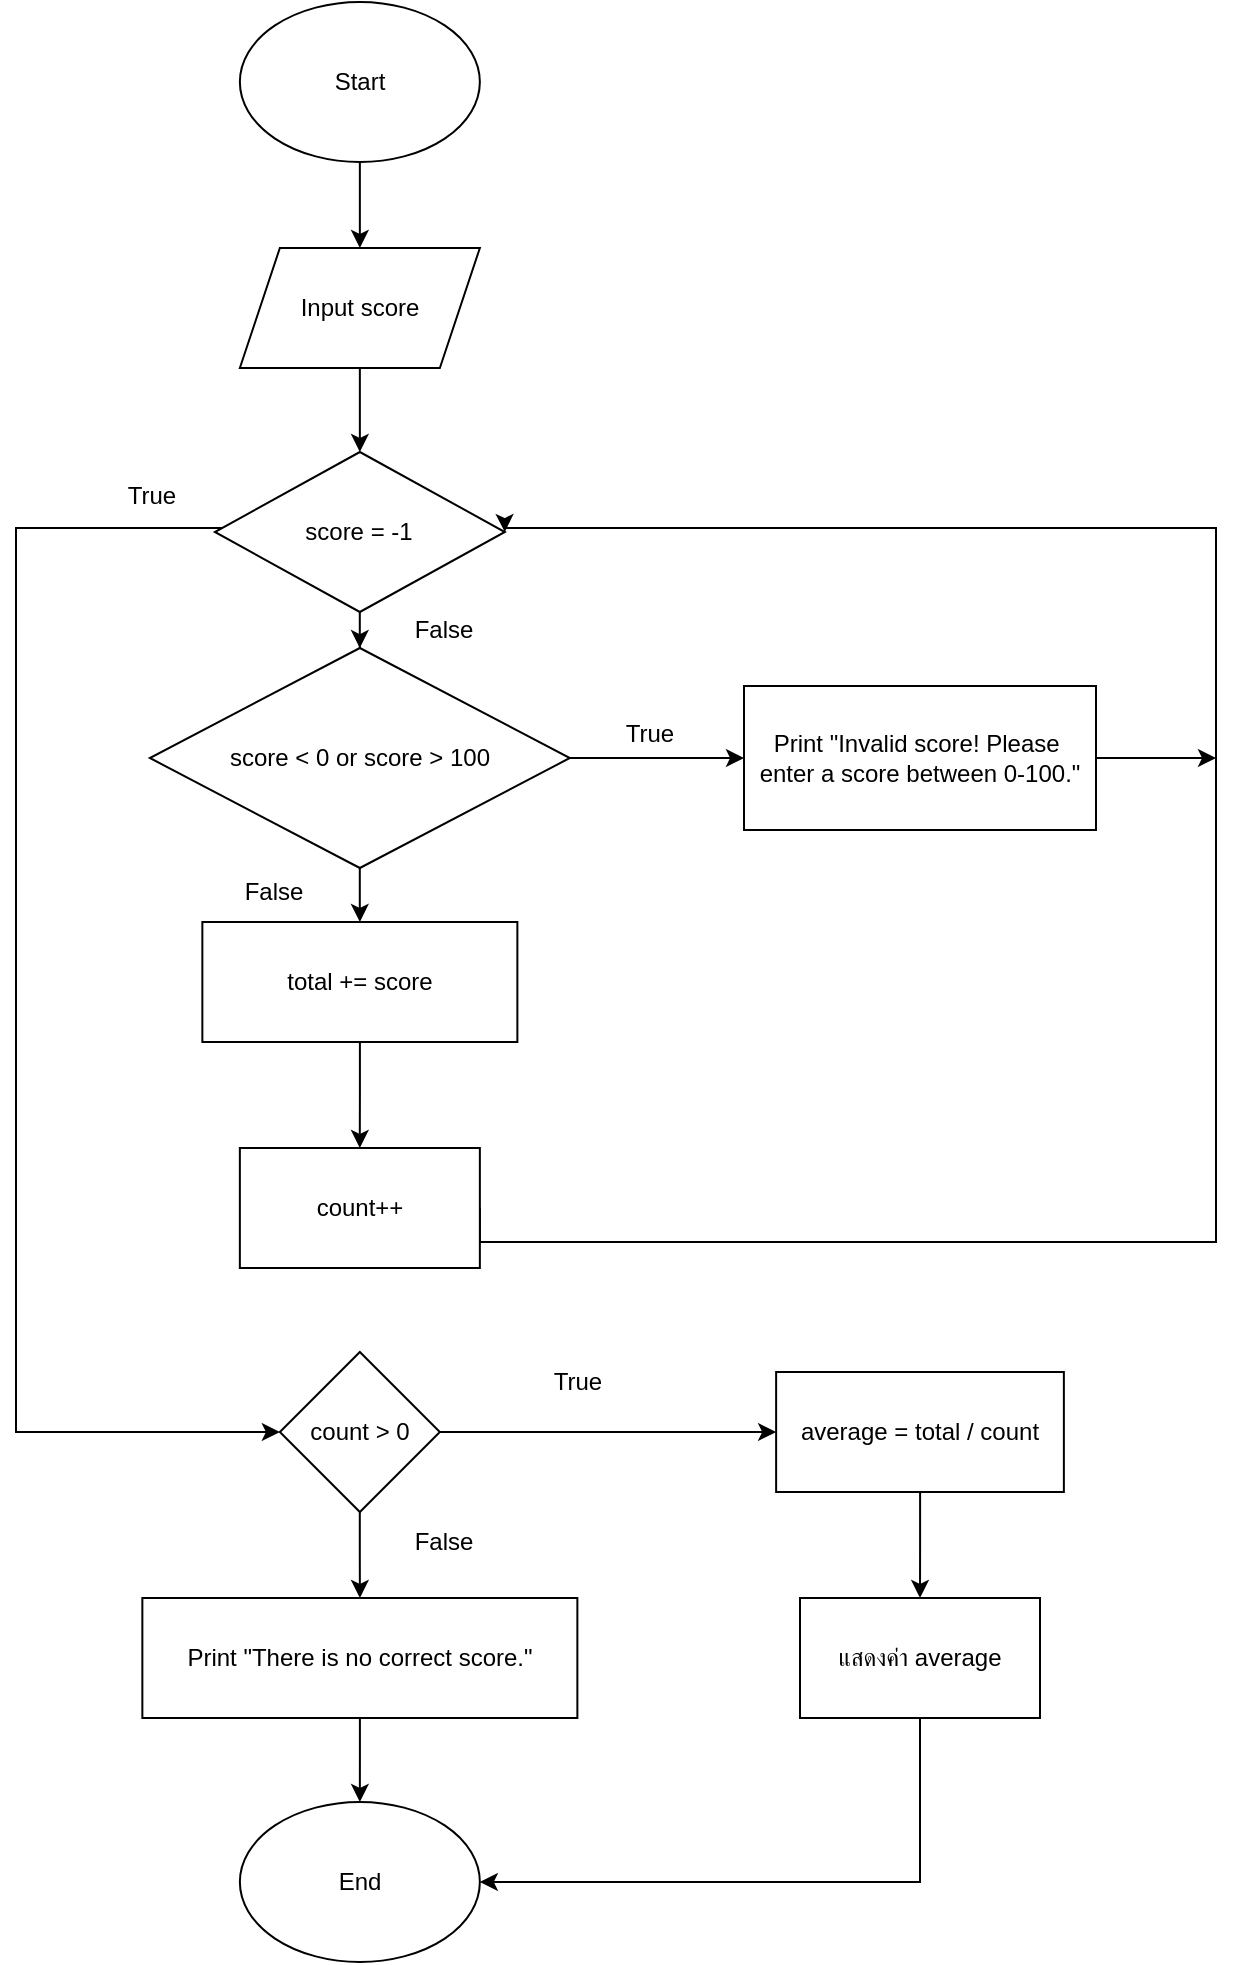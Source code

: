 <mxfile version="26.0.7">
  <diagram id="C5RBs43oDa-KdzZeNtuy" name="Page-1">
    <mxGraphModel dx="1842" dy="739" grid="1" gridSize="10" guides="1" tooltips="1" connect="1" arrows="1" fold="1" page="1" pageScale="1" pageWidth="827" pageHeight="1169" math="0" shadow="0">
      <root>
        <mxCell id="WIyWlLk6GJQsqaUBKTNV-0" />
        <mxCell id="WIyWlLk6GJQsqaUBKTNV-1" parent="WIyWlLk6GJQsqaUBKTNV-0" />
        <mxCell id="ZlSIsBOOe67qpXMuT2qI-0" value="" style="edgeStyle=orthogonalEdgeStyle;rounded=0;orthogonalLoop=1;jettySize=auto;html=1;" edge="1" parent="WIyWlLk6GJQsqaUBKTNV-1" source="ZlSIsBOOe67qpXMuT2qI-1" target="ZlSIsBOOe67qpXMuT2qI-3">
          <mxGeometry relative="1" as="geometry" />
        </mxCell>
        <mxCell id="ZlSIsBOOe67qpXMuT2qI-1" value="Start" style="ellipse;whiteSpace=wrap;html=1;" vertex="1" parent="WIyWlLk6GJQsqaUBKTNV-1">
          <mxGeometry x="225.93" y="95" width="120" height="80" as="geometry" />
        </mxCell>
        <mxCell id="ZlSIsBOOe67qpXMuT2qI-2" value="" style="edgeStyle=orthogonalEdgeStyle;rounded=0;orthogonalLoop=1;jettySize=auto;html=1;" edge="1" parent="WIyWlLk6GJQsqaUBKTNV-1" source="ZlSIsBOOe67qpXMuT2qI-3" target="ZlSIsBOOe67qpXMuT2qI-5">
          <mxGeometry relative="1" as="geometry" />
        </mxCell>
        <mxCell id="ZlSIsBOOe67qpXMuT2qI-3" value="Input score" style="shape=parallelogram;perimeter=parallelogramPerimeter;whiteSpace=wrap;html=1;fixedSize=1;" vertex="1" parent="WIyWlLk6GJQsqaUBKTNV-1">
          <mxGeometry x="225.93" y="218" width="120" height="60" as="geometry" />
        </mxCell>
        <mxCell id="ZlSIsBOOe67qpXMuT2qI-4" value="" style="edgeStyle=orthogonalEdgeStyle;rounded=0;orthogonalLoop=1;jettySize=auto;html=1;" edge="1" parent="WIyWlLk6GJQsqaUBKTNV-1" source="ZlSIsBOOe67qpXMuT2qI-5" target="ZlSIsBOOe67qpXMuT2qI-9">
          <mxGeometry relative="1" as="geometry" />
        </mxCell>
        <mxCell id="ZlSIsBOOe67qpXMuT2qI-36" style="edgeStyle=orthogonalEdgeStyle;rounded=0;orthogonalLoop=1;jettySize=auto;html=1;entryX=0;entryY=0.5;entryDx=0;entryDy=0;" edge="1" parent="WIyWlLk6GJQsqaUBKTNV-1" source="ZlSIsBOOe67qpXMuT2qI-5" target="ZlSIsBOOe67qpXMuT2qI-28">
          <mxGeometry relative="1" as="geometry">
            <Array as="points">
              <mxPoint x="114" y="358" />
              <mxPoint x="114" y="810" />
            </Array>
          </mxGeometry>
        </mxCell>
        <mxCell id="ZlSIsBOOe67qpXMuT2qI-5" value="score = -1" style="rhombus;whiteSpace=wrap;html=1;" vertex="1" parent="WIyWlLk6GJQsqaUBKTNV-1">
          <mxGeometry x="213.43" y="320" width="145" height="80" as="geometry" />
        </mxCell>
        <mxCell id="ZlSIsBOOe67qpXMuT2qI-6" value="" style="edgeStyle=orthogonalEdgeStyle;rounded=0;orthogonalLoop=1;jettySize=auto;html=1;" edge="1" parent="WIyWlLk6GJQsqaUBKTNV-1" source="ZlSIsBOOe67qpXMuT2qI-9" target="ZlSIsBOOe67qpXMuT2qI-11">
          <mxGeometry relative="1" as="geometry" />
        </mxCell>
        <mxCell id="ZlSIsBOOe67qpXMuT2qI-7" value="" style="edgeStyle=orthogonalEdgeStyle;rounded=0;orthogonalLoop=1;jettySize=auto;html=1;" edge="1" parent="WIyWlLk6GJQsqaUBKTNV-1" source="ZlSIsBOOe67qpXMuT2qI-9" target="ZlSIsBOOe67qpXMuT2qI-13">
          <mxGeometry relative="1" as="geometry" />
        </mxCell>
        <mxCell id="ZlSIsBOOe67qpXMuT2qI-9" value="score &amp;lt; 0 or score &amp;gt; 100" style="rhombus;whiteSpace=wrap;html=1;" vertex="1" parent="WIyWlLk6GJQsqaUBKTNV-1">
          <mxGeometry x="180.93" y="418" width="210" height="110" as="geometry" />
        </mxCell>
        <mxCell id="ZlSIsBOOe67qpXMuT2qI-45" style="edgeStyle=orthogonalEdgeStyle;rounded=0;orthogonalLoop=1;jettySize=auto;html=1;" edge="1" parent="WIyWlLk6GJQsqaUBKTNV-1" source="ZlSIsBOOe67qpXMuT2qI-11">
          <mxGeometry relative="1" as="geometry">
            <mxPoint x="714" y="473" as="targetPoint" />
          </mxGeometry>
        </mxCell>
        <mxCell id="ZlSIsBOOe67qpXMuT2qI-11" value="Print &quot;Invalid score! Please&amp;nbsp;&lt;div&gt;enter a score between 0-100.&quot;&lt;/div&gt;" style="whiteSpace=wrap;html=1;" vertex="1" parent="WIyWlLk6GJQsqaUBKTNV-1">
          <mxGeometry x="478" y="437" width="176" height="72" as="geometry" />
        </mxCell>
        <mxCell id="ZlSIsBOOe67qpXMuT2qI-12" style="edgeStyle=orthogonalEdgeStyle;rounded=0;orthogonalLoop=1;jettySize=auto;html=1;exitX=1;exitY=0.5;exitDx=0;exitDy=0;entryX=1;entryY=0.5;entryDx=0;entryDy=0;" edge="1" parent="WIyWlLk6GJQsqaUBKTNV-1" source="ZlSIsBOOe67qpXMuT2qI-24" target="ZlSIsBOOe67qpXMuT2qI-5">
          <mxGeometry relative="1" as="geometry">
            <Array as="points">
              <mxPoint x="346" y="715" />
              <mxPoint x="714" y="715" />
              <mxPoint x="714" y="358" />
              <mxPoint x="358" y="358" />
            </Array>
          </mxGeometry>
        </mxCell>
        <mxCell id="ZlSIsBOOe67qpXMuT2qI-25" value="" style="edgeStyle=orthogonalEdgeStyle;rounded=0;orthogonalLoop=1;jettySize=auto;html=1;" edge="1" parent="WIyWlLk6GJQsqaUBKTNV-1" source="ZlSIsBOOe67qpXMuT2qI-13" target="ZlSIsBOOe67qpXMuT2qI-24">
          <mxGeometry relative="1" as="geometry" />
        </mxCell>
        <mxCell id="ZlSIsBOOe67qpXMuT2qI-13" value="total += score" style="whiteSpace=wrap;html=1;" vertex="1" parent="WIyWlLk6GJQsqaUBKTNV-1">
          <mxGeometry x="207.18" y="555" width="157.5" height="60" as="geometry" />
        </mxCell>
        <mxCell id="ZlSIsBOOe67qpXMuT2qI-16" value="True" style="text;html=1;align=center;verticalAlign=middle;whiteSpace=wrap;rounded=0;" vertex="1" parent="WIyWlLk6GJQsqaUBKTNV-1">
          <mxGeometry x="152.18" y="327" width="60" height="30" as="geometry" />
        </mxCell>
        <mxCell id="ZlSIsBOOe67qpXMuT2qI-17" value="False" style="text;html=1;align=center;verticalAlign=middle;whiteSpace=wrap;rounded=0;" vertex="1" parent="WIyWlLk6GJQsqaUBKTNV-1">
          <mxGeometry x="298.43" y="394" width="60" height="30" as="geometry" />
        </mxCell>
        <mxCell id="ZlSIsBOOe67qpXMuT2qI-18" value="True" style="text;html=1;align=center;verticalAlign=middle;whiteSpace=wrap;rounded=0;" vertex="1" parent="WIyWlLk6GJQsqaUBKTNV-1">
          <mxGeometry x="400.68" y="446" width="60" height="30" as="geometry" />
        </mxCell>
        <mxCell id="ZlSIsBOOe67qpXMuT2qI-19" value="False" style="text;html=1;align=center;verticalAlign=middle;whiteSpace=wrap;rounded=0;" vertex="1" parent="WIyWlLk6GJQsqaUBKTNV-1">
          <mxGeometry x="213.43" y="525" width="60" height="30" as="geometry" />
        </mxCell>
        <mxCell id="ZlSIsBOOe67qpXMuT2qI-24" value="count++" style="whiteSpace=wrap;html=1;" vertex="1" parent="WIyWlLk6GJQsqaUBKTNV-1">
          <mxGeometry x="225.93" y="668" width="120" height="60" as="geometry" />
        </mxCell>
        <mxCell id="ZlSIsBOOe67qpXMuT2qI-30" value="" style="edgeStyle=orthogonalEdgeStyle;rounded=0;orthogonalLoop=1;jettySize=auto;html=1;" edge="1" parent="WIyWlLk6GJQsqaUBKTNV-1" source="ZlSIsBOOe67qpXMuT2qI-28" target="ZlSIsBOOe67qpXMuT2qI-29">
          <mxGeometry relative="1" as="geometry" />
        </mxCell>
        <mxCell id="ZlSIsBOOe67qpXMuT2qI-33" value="" style="edgeStyle=orthogonalEdgeStyle;rounded=0;orthogonalLoop=1;jettySize=auto;html=1;" edge="1" parent="WIyWlLk6GJQsqaUBKTNV-1" source="ZlSIsBOOe67qpXMuT2qI-28" target="ZlSIsBOOe67qpXMuT2qI-32">
          <mxGeometry relative="1" as="geometry" />
        </mxCell>
        <mxCell id="ZlSIsBOOe67qpXMuT2qI-28" value="count &amp;gt; 0" style="rhombus;whiteSpace=wrap;html=1;" vertex="1" parent="WIyWlLk6GJQsqaUBKTNV-1">
          <mxGeometry x="245.93" y="770" width="80" height="80" as="geometry" />
        </mxCell>
        <mxCell id="ZlSIsBOOe67qpXMuT2qI-42" style="edgeStyle=orthogonalEdgeStyle;rounded=0;orthogonalLoop=1;jettySize=auto;html=1;" edge="1" parent="WIyWlLk6GJQsqaUBKTNV-1" source="ZlSIsBOOe67qpXMuT2qI-29" target="ZlSIsBOOe67qpXMuT2qI-34">
          <mxGeometry relative="1" as="geometry" />
        </mxCell>
        <mxCell id="ZlSIsBOOe67qpXMuT2qI-29" value="average = total / count" style="whiteSpace=wrap;html=1;" vertex="1" parent="WIyWlLk6GJQsqaUBKTNV-1">
          <mxGeometry x="494.065" y="780" width="143.87" height="60" as="geometry" />
        </mxCell>
        <mxCell id="ZlSIsBOOe67qpXMuT2qI-43" style="edgeStyle=orthogonalEdgeStyle;rounded=0;orthogonalLoop=1;jettySize=auto;html=1;entryX=0.5;entryY=0;entryDx=0;entryDy=0;" edge="1" parent="WIyWlLk6GJQsqaUBKTNV-1" source="ZlSIsBOOe67qpXMuT2qI-32" target="ZlSIsBOOe67qpXMuT2qI-37">
          <mxGeometry relative="1" as="geometry" />
        </mxCell>
        <mxCell id="ZlSIsBOOe67qpXMuT2qI-32" value="Print &quot;There is no correct score.&quot;" style="whiteSpace=wrap;html=1;" vertex="1" parent="WIyWlLk6GJQsqaUBKTNV-1">
          <mxGeometry x="177.18" y="893" width="217.5" height="60" as="geometry" />
        </mxCell>
        <mxCell id="ZlSIsBOOe67qpXMuT2qI-38" value="" style="edgeStyle=orthogonalEdgeStyle;rounded=0;orthogonalLoop=1;jettySize=auto;html=1;" edge="1" parent="WIyWlLk6GJQsqaUBKTNV-1" source="ZlSIsBOOe67qpXMuT2qI-34" target="ZlSIsBOOe67qpXMuT2qI-37">
          <mxGeometry relative="1" as="geometry">
            <Array as="points">
              <mxPoint x="566" y="1035" />
            </Array>
          </mxGeometry>
        </mxCell>
        <mxCell id="ZlSIsBOOe67qpXMuT2qI-34" value="แสดงค่า average" style="whiteSpace=wrap;html=1;" vertex="1" parent="WIyWlLk6GJQsqaUBKTNV-1">
          <mxGeometry x="506" y="893" width="120" height="60" as="geometry" />
        </mxCell>
        <mxCell id="ZlSIsBOOe67qpXMuT2qI-37" value="End" style="ellipse;whiteSpace=wrap;html=1;" vertex="1" parent="WIyWlLk6GJQsqaUBKTNV-1">
          <mxGeometry x="225.93" y="995" width="120" height="80" as="geometry" />
        </mxCell>
        <mxCell id="ZlSIsBOOe67qpXMuT2qI-40" value="True" style="text;html=1;align=center;verticalAlign=middle;whiteSpace=wrap;rounded=0;" vertex="1" parent="WIyWlLk6GJQsqaUBKTNV-1">
          <mxGeometry x="364.68" y="770" width="60" height="30" as="geometry" />
        </mxCell>
        <mxCell id="ZlSIsBOOe67qpXMuT2qI-41" value="False" style="text;html=1;align=center;verticalAlign=middle;whiteSpace=wrap;rounded=0;" vertex="1" parent="WIyWlLk6GJQsqaUBKTNV-1">
          <mxGeometry x="298.43" y="850" width="60" height="30" as="geometry" />
        </mxCell>
      </root>
    </mxGraphModel>
  </diagram>
</mxfile>
